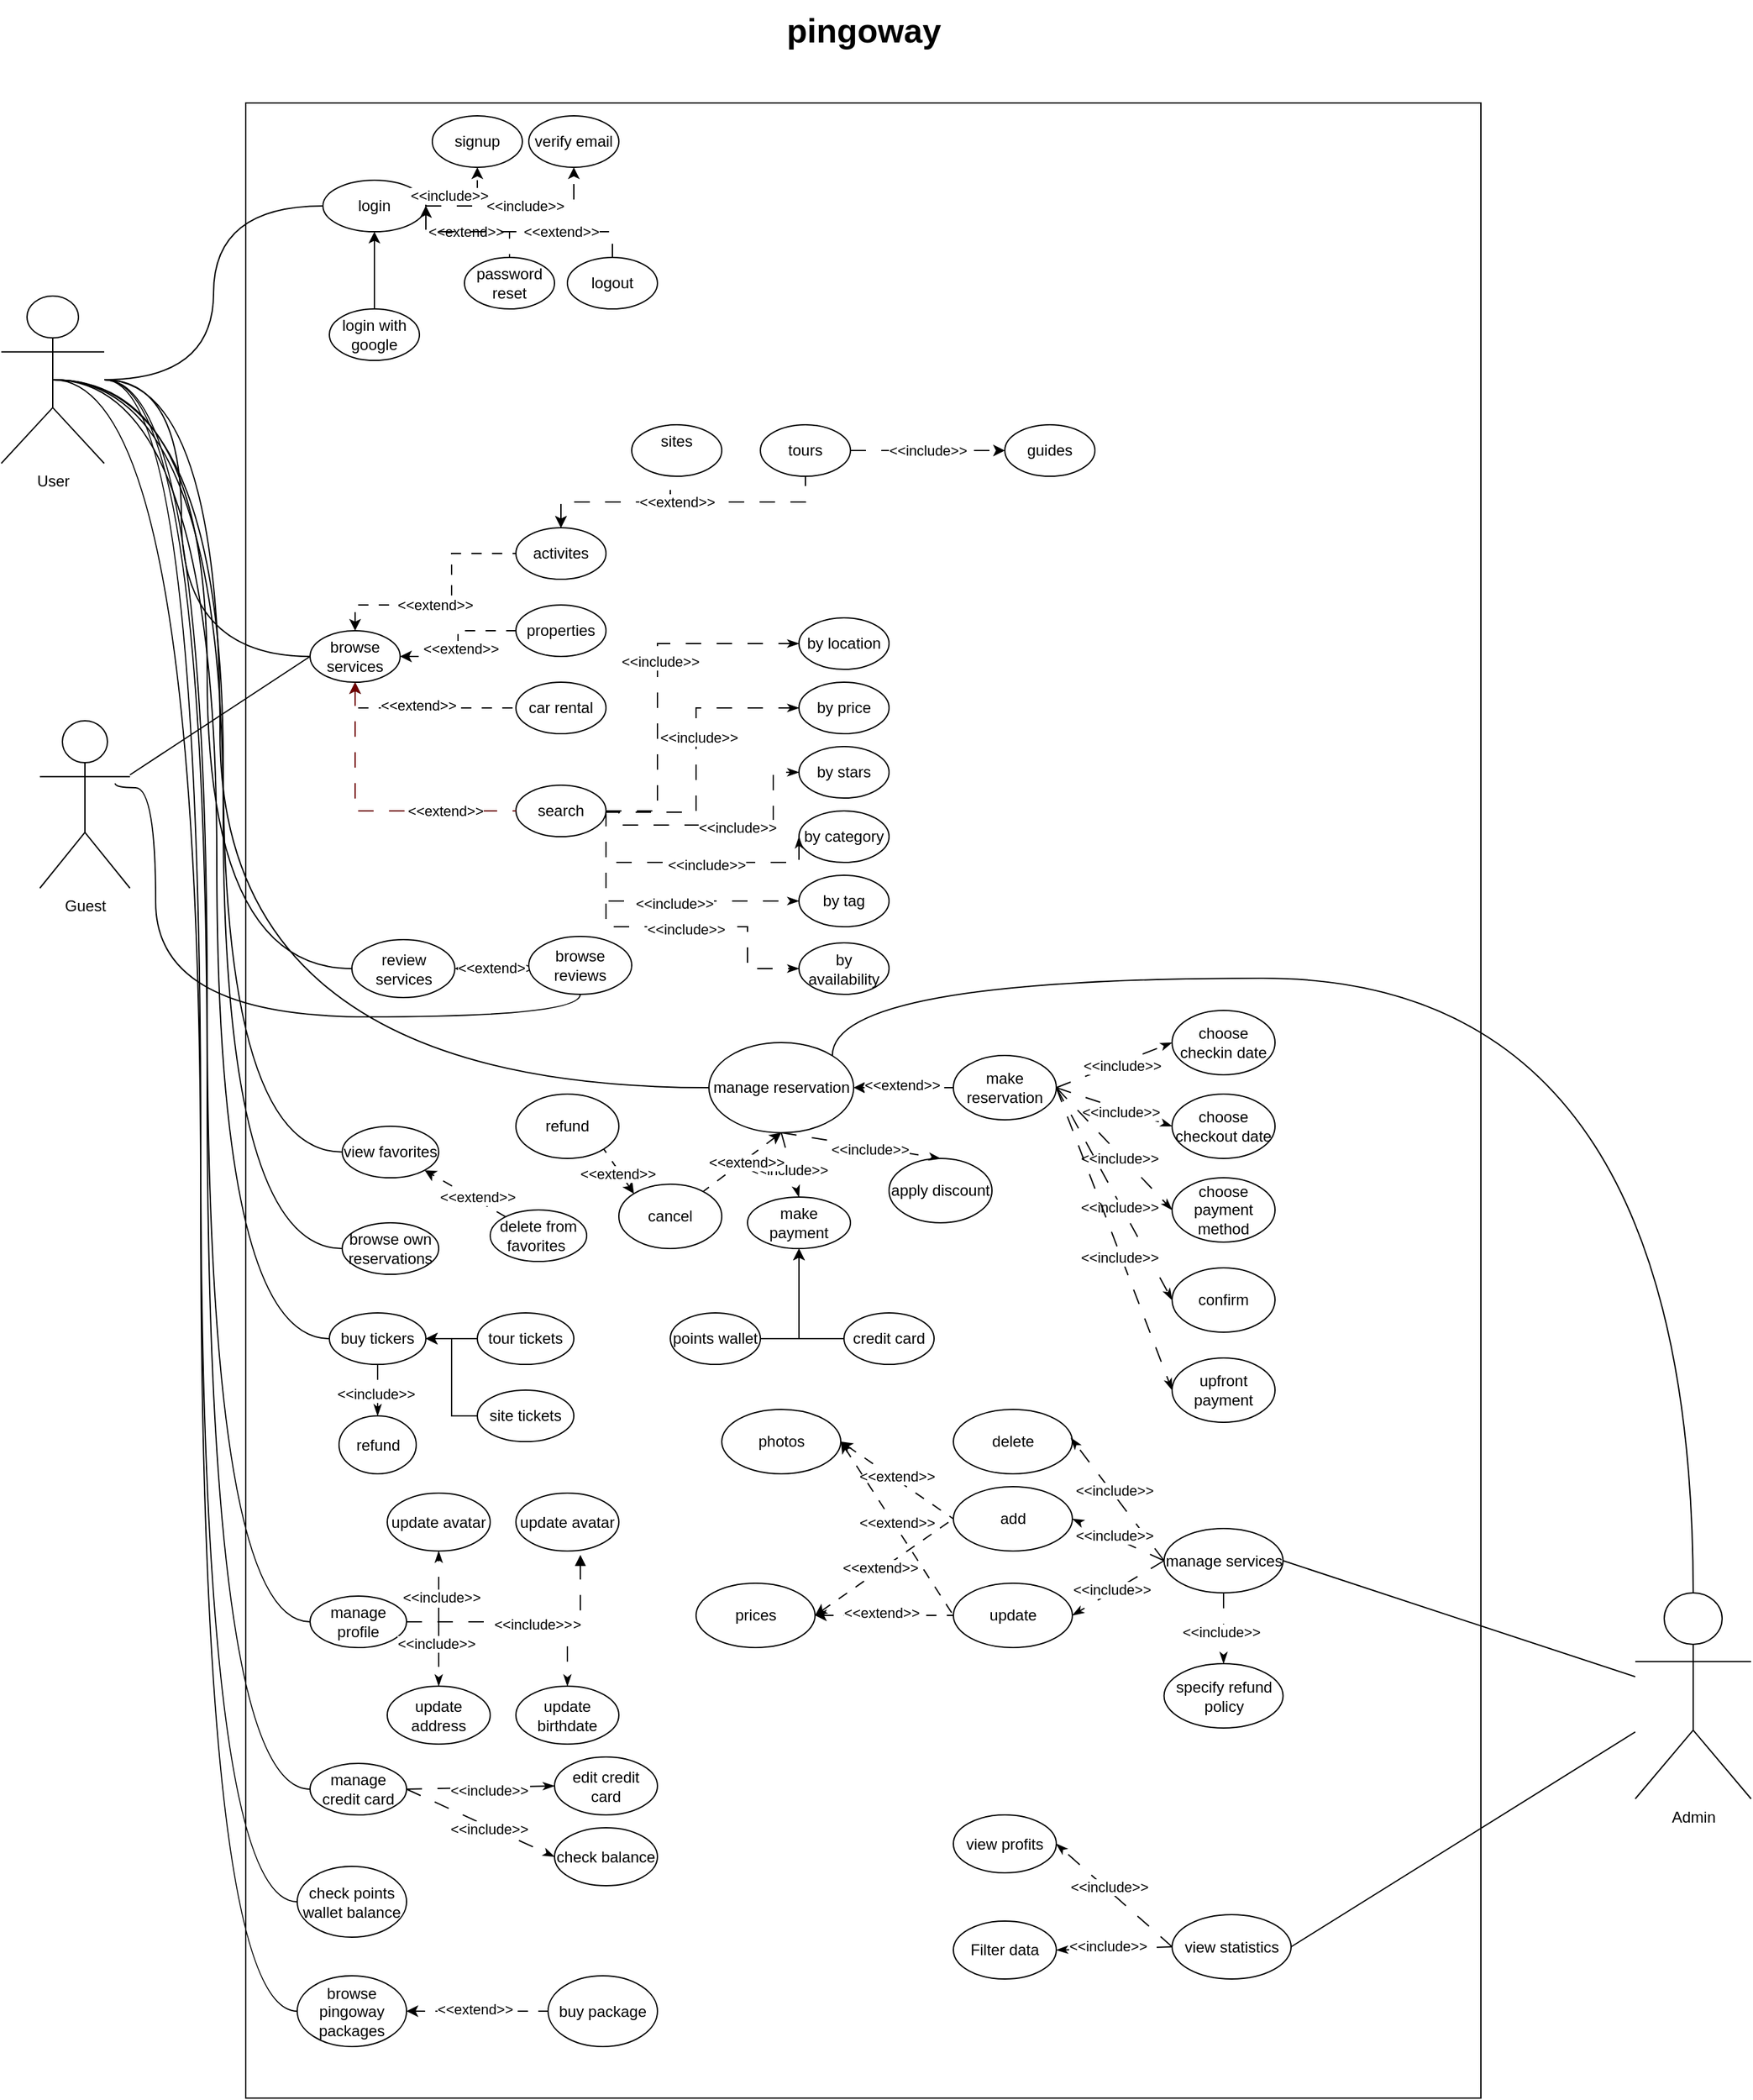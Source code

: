 <mxfile version="24.4.8" type="gitlab">
  <diagram name="Page-1" id="PW5pZhOQbbt-pAzsFsGZ">
    <mxGraphModel dx="759" dy="1791" grid="1" gridSize="10" guides="1" tooltips="1" connect="1" arrows="1" fold="1" page="1" pageScale="1" pageWidth="850" pageHeight="1400" math="0" shadow="0">
      <root>
        <mxCell id="0" />
        <mxCell id="1" parent="0" />
        <mxCell id="0B0eagUAXpEbYrLWP_e4-1" value="User&lt;div&gt;&lt;br&gt;&lt;/div&gt;" style="shape=umlActor;verticalLabelPosition=bottom;verticalAlign=top;html=1;" parent="1" vertex="1">
          <mxGeometry x="80" y="40" width="80" height="130" as="geometry" />
        </mxCell>
        <mxCell id="0B0eagUAXpEbYrLWP_e4-2" value="" style="rounded=0;whiteSpace=wrap;html=1;direction=south;" parent="1" vertex="1">
          <mxGeometry x="270" y="-110" width="960" height="1550" as="geometry" />
        </mxCell>
        <mxCell id="0B0eagUAXpEbYrLWP_e4-3" value="&lt;b style=&quot;font-size: 26px;&quot;&gt;&lt;font style=&quot;font-size: 26px;&quot;&gt;pingoway&lt;/font&gt;&lt;/b&gt;&lt;div style=&quot;font-size: 26px;&quot;&gt;&lt;br&gt;&lt;/div&gt;" style="text;html=1;align=center;verticalAlign=middle;resizable=0;points=[];autosize=1;strokeColor=none;fillColor=none;" parent="1" vertex="1">
          <mxGeometry x="680" y="-190" width="140" height="80" as="geometry" />
        </mxCell>
        <mxCell id="0B0eagUAXpEbYrLWP_e4-8" style="rounded=0;orthogonalLoop=1;jettySize=auto;html=1;entryX=1;entryY=0.5;entryDx=0;entryDy=0;endArrow=none;endFill=0;" parent="1" source="0B0eagUAXpEbYrLWP_e4-9" target="0B0eagUAXpEbYrLWP_e4-55" edge="1">
          <mxGeometry relative="1" as="geometry" />
        </mxCell>
        <mxCell id="f-b0QiF34DkIeUr0SExI-126" style="edgeStyle=orthogonalEdgeStyle;rounded=0;orthogonalLoop=1;jettySize=auto;html=1;entryX=1;entryY=0;entryDx=0;entryDy=0;curved=1;endArrow=none;endFill=0;" parent="1" source="0B0eagUAXpEbYrLWP_e4-9" target="0B0eagUAXpEbYrLWP_e4-32" edge="1">
          <mxGeometry relative="1" as="geometry">
            <Array as="points">
              <mxPoint x="1395" y="570" />
              <mxPoint x="726" y="570" />
            </Array>
          </mxGeometry>
        </mxCell>
        <mxCell id="0B0eagUAXpEbYrLWP_e4-9" value="Admin" style="shape=umlActor;verticalLabelPosition=bottom;verticalAlign=top;html=1;" parent="1" vertex="1">
          <mxGeometry x="1350" y="1047.5" width="90" height="160" as="geometry" />
        </mxCell>
        <mxCell id="0B0eagUAXpEbYrLWP_e4-10" value="" style="edgeStyle=orthogonalEdgeStyle;rounded=0;orthogonalLoop=1;jettySize=auto;html=1;endArrow=none;endFill=0;startArrow=classic;startFill=1;dashed=1;dashPattern=8 8;" parent="1" source="0B0eagUAXpEbYrLWP_e4-16" target="0B0eagUAXpEbYrLWP_e4-18" edge="1">
          <mxGeometry relative="1" as="geometry">
            <Array as="points">
              <mxPoint x="355" y="280" />
              <mxPoint x="430" y="280" />
              <mxPoint x="430" y="240" />
            </Array>
          </mxGeometry>
        </mxCell>
        <mxCell id="0B0eagUAXpEbYrLWP_e4-11" value="&amp;lt;&amp;lt;extend&amp;gt;&amp;gt;" style="edgeLabel;html=1;align=center;verticalAlign=middle;resizable=0;points=[];" parent="0B0eagUAXpEbYrLWP_e4-10" vertex="1" connectable="0">
          <mxGeometry x="-0.12" relative="1" as="geometry">
            <mxPoint as="offset" />
          </mxGeometry>
        </mxCell>
        <mxCell id="0B0eagUAXpEbYrLWP_e4-12" value="" style="edgeStyle=orthogonalEdgeStyle;rounded=0;orthogonalLoop=1;jettySize=auto;html=1;dashed=1;dashPattern=8 8;endArrow=none;endFill=0;startArrow=classic;startFill=1;" parent="1" source="0B0eagUAXpEbYrLWP_e4-16" target="0B0eagUAXpEbYrLWP_e4-19" edge="1">
          <mxGeometry relative="1" as="geometry" />
        </mxCell>
        <mxCell id="0B0eagUAXpEbYrLWP_e4-13" value="&amp;lt;&amp;lt;extend&amp;gt;&amp;gt;" style="edgeLabel;html=1;align=center;verticalAlign=middle;resizable=0;points=[];" parent="0B0eagUAXpEbYrLWP_e4-12" vertex="1" connectable="0">
          <mxGeometry x="-0.067" y="-2" relative="1" as="geometry">
            <mxPoint as="offset" />
          </mxGeometry>
        </mxCell>
        <mxCell id="0B0eagUAXpEbYrLWP_e4-14" value="" style="edgeStyle=orthogonalEdgeStyle;rounded=0;orthogonalLoop=1;jettySize=auto;html=1;endArrow=none;endFill=0;startArrow=classic;startFill=1;dashed=1;dashPattern=8 8;" parent="1" source="0B0eagUAXpEbYrLWP_e4-16" target="0B0eagUAXpEbYrLWP_e4-20" edge="1">
          <mxGeometry relative="1" as="geometry">
            <Array as="points">
              <mxPoint x="355" y="360" />
            </Array>
          </mxGeometry>
        </mxCell>
        <mxCell id="0B0eagUAXpEbYrLWP_e4-15" value="&amp;lt;&amp;lt;extend&amp;gt;&amp;gt;" style="edgeLabel;html=1;align=center;verticalAlign=middle;resizable=0;points=[];" parent="0B0eagUAXpEbYrLWP_e4-14" vertex="1" connectable="0">
          <mxGeometry x="-0.05" y="2" relative="1" as="geometry">
            <mxPoint as="offset" />
          </mxGeometry>
        </mxCell>
        <mxCell id="0B0eagUAXpEbYrLWP_e4-16" value="browse services" style="ellipse;whiteSpace=wrap;html=1;" parent="1" vertex="1">
          <mxGeometry x="320" y="300" width="70" height="40" as="geometry" />
        </mxCell>
        <mxCell id="0B0eagUAXpEbYrLWP_e4-17" value="" style="edgeStyle=orthogonalEdgeStyle;rounded=0;orthogonalLoop=1;jettySize=auto;html=1;endArrow=none;endFill=0;startArrow=classic;startFill=1;dashed=1;dashPattern=12 12;" parent="1" source="0B0eagUAXpEbYrLWP_e4-18" target="0B0eagUAXpEbYrLWP_e4-25" edge="1">
          <mxGeometry relative="1" as="geometry">
            <Array as="points">
              <mxPoint x="515" y="200" />
              <mxPoint x="600" y="200" />
            </Array>
          </mxGeometry>
        </mxCell>
        <mxCell id="0B0eagUAXpEbYrLWP_e4-18" value="activites" style="ellipse;whiteSpace=wrap;html=1;" parent="1" vertex="1">
          <mxGeometry x="480" y="220" width="70" height="40" as="geometry" />
        </mxCell>
        <mxCell id="0B0eagUAXpEbYrLWP_e4-19" value="properties" style="ellipse;whiteSpace=wrap;html=1;" parent="1" vertex="1">
          <mxGeometry x="480" y="280" width="70" height="40" as="geometry" />
        </mxCell>
        <mxCell id="0B0eagUAXpEbYrLWP_e4-20" value="car rental" style="ellipse;whiteSpace=wrap;html=1;" parent="1" vertex="1">
          <mxGeometry x="480" y="340" width="70" height="40" as="geometry" />
        </mxCell>
        <mxCell id="0B0eagUAXpEbYrLWP_e4-21" style="rounded=0;orthogonalLoop=1;jettySize=auto;html=1;entryX=0;entryY=0.5;entryDx=0;entryDy=0;endArrow=none;endFill=0;edgeStyle=orthogonalEdgeStyle;curved=1;" parent="1" source="0B0eagUAXpEbYrLWP_e4-1" target="0B0eagUAXpEbYrLWP_e4-16" edge="1">
          <mxGeometry relative="1" as="geometry">
            <mxPoint x="250" y="250" as="sourcePoint" />
            <mxPoint x="355" y="280" as="targetPoint" />
            <Array as="points">
              <mxPoint x="220" y="105" />
              <mxPoint x="220" y="320" />
            </Array>
          </mxGeometry>
        </mxCell>
        <mxCell id="0B0eagUAXpEbYrLWP_e4-22" value="search" style="ellipse;whiteSpace=wrap;html=1;" parent="1" vertex="1">
          <mxGeometry x="480" y="420" width="70" height="40" as="geometry" />
        </mxCell>
        <mxCell id="0B0eagUAXpEbYrLWP_e4-23" value="" style="edgeStyle=orthogonalEdgeStyle;rounded=0;orthogonalLoop=1;jettySize=auto;html=1;endArrow=none;endFill=0;startArrow=classic;startFill=1;dashed=1;strokeColor=#6F0000;dashPattern=12 12;fillColor=#a20025;" parent="1" source="0B0eagUAXpEbYrLWP_e4-16" target="0B0eagUAXpEbYrLWP_e4-22" edge="1">
          <mxGeometry relative="1" as="geometry">
            <Array as="points">
              <mxPoint x="355" y="440" />
            </Array>
          </mxGeometry>
        </mxCell>
        <mxCell id="0B0eagUAXpEbYrLWP_e4-24" value="&amp;lt;&amp;lt;extend&amp;gt;&amp;gt;" style="edgeLabel;html=1;align=center;verticalAlign=middle;resizable=0;points=[];" parent="0B0eagUAXpEbYrLWP_e4-23" vertex="1" connectable="0">
          <mxGeometry x="0.225" y="3" relative="1" as="geometry">
            <mxPoint x="32" y="3" as="offset" />
          </mxGeometry>
        </mxCell>
        <mxCell id="0B0eagUAXpEbYrLWP_e4-25" value="sites&lt;div&gt;&lt;br&gt;&lt;/div&gt;" style="ellipse;whiteSpace=wrap;html=1;" parent="1" vertex="1">
          <mxGeometry x="570" y="140" width="70" height="40" as="geometry" />
        </mxCell>
        <mxCell id="0B0eagUAXpEbYrLWP_e4-26" value="" style="edgeStyle=orthogonalEdgeStyle;rounded=0;orthogonalLoop=1;jettySize=auto;html=1;dashed=1;dashPattern=12 12;" parent="1" source="0B0eagUAXpEbYrLWP_e4-28" target="0B0eagUAXpEbYrLWP_e4-31" edge="1">
          <mxGeometry relative="1" as="geometry" />
        </mxCell>
        <mxCell id="0B0eagUAXpEbYrLWP_e4-27" value="&amp;lt;&amp;lt;include&amp;gt;&amp;gt;" style="edgeLabel;html=1;align=center;verticalAlign=middle;resizable=0;points=[];" parent="0B0eagUAXpEbYrLWP_e4-26" vertex="1" connectable="0">
          <mxGeometry x="0.367" relative="1" as="geometry">
            <mxPoint x="-22" as="offset" />
          </mxGeometry>
        </mxCell>
        <mxCell id="0B0eagUAXpEbYrLWP_e4-28" value="tours" style="ellipse;whiteSpace=wrap;html=1;" parent="1" vertex="1">
          <mxGeometry x="670" y="140" width="70" height="40" as="geometry" />
        </mxCell>
        <mxCell id="0B0eagUAXpEbYrLWP_e4-29" value="" style="edgeStyle=orthogonalEdgeStyle;rounded=0;orthogonalLoop=1;jettySize=auto;html=1;endArrow=none;endFill=0;startArrow=classic;startFill=1;dashed=1;dashPattern=12 12;entryX=0.5;entryY=1;entryDx=0;entryDy=0;exitX=0.5;exitY=0;exitDx=0;exitDy=0;" parent="1" source="0B0eagUAXpEbYrLWP_e4-18" target="0B0eagUAXpEbYrLWP_e4-28" edge="1">
          <mxGeometry relative="1" as="geometry">
            <mxPoint x="590" y="240" as="sourcePoint" />
            <mxPoint x="675" y="200" as="targetPoint" />
            <Array as="points">
              <mxPoint x="515" y="200" />
              <mxPoint x="705" y="200" />
            </Array>
          </mxGeometry>
        </mxCell>
        <mxCell id="0B0eagUAXpEbYrLWP_e4-30" value="&amp;lt;&amp;lt;extend&amp;gt;&amp;gt;" style="edgeLabel;html=1;align=center;verticalAlign=middle;resizable=0;points=[];" parent="0B0eagUAXpEbYrLWP_e4-29" vertex="1" connectable="0">
          <mxGeometry x="0.151" y="-3" relative="1" as="geometry">
            <mxPoint x="-23" y="-3" as="offset" />
          </mxGeometry>
        </mxCell>
        <mxCell id="0B0eagUAXpEbYrLWP_e4-31" value="guides" style="ellipse;whiteSpace=wrap;html=1;" parent="1" vertex="1">
          <mxGeometry x="860" y="140" width="70" height="40" as="geometry" />
        </mxCell>
        <mxCell id="0B0eagUAXpEbYrLWP_e4-32" value="manage reservation" style="ellipse;whiteSpace=wrap;html=1;" parent="1" vertex="1">
          <mxGeometry x="630" y="620" width="112.5" height="70" as="geometry" />
        </mxCell>
        <mxCell id="0B0eagUAXpEbYrLWP_e4-33" style="rounded=0;orthogonalLoop=1;jettySize=auto;html=1;entryX=0;entryY=0.5;entryDx=0;entryDy=0;endArrow=none;endFill=0;edgeStyle=orthogonalEdgeStyle;curved=1;" parent="1" source="0B0eagUAXpEbYrLWP_e4-1" target="0B0eagUAXpEbYrLWP_e4-32" edge="1">
          <mxGeometry relative="1" as="geometry">
            <Array as="points">
              <mxPoint x="250" y="105" />
              <mxPoint x="250" y="655" />
            </Array>
          </mxGeometry>
        </mxCell>
        <mxCell id="0B0eagUAXpEbYrLWP_e4-34" value="make payment" style="ellipse;whiteSpace=wrap;html=1;" parent="1" vertex="1">
          <mxGeometry x="660" y="740" width="80" height="40" as="geometry" />
        </mxCell>
        <mxCell id="0B0eagUAXpEbYrLWP_e4-36" value="login" style="ellipse;whiteSpace=wrap;html=1;" parent="1" vertex="1">
          <mxGeometry x="330" y="-50" width="80" height="40" as="geometry" />
        </mxCell>
        <mxCell id="0B0eagUAXpEbYrLWP_e4-37" style="rounded=0;orthogonalLoop=1;jettySize=auto;html=1;entryX=0;entryY=0.5;entryDx=0;entryDy=0;endArrow=none;endFill=0;edgeStyle=orthogonalEdgeStyle;curved=1;" parent="1" source="0B0eagUAXpEbYrLWP_e4-1" target="0B0eagUAXpEbYrLWP_e4-36" edge="1">
          <mxGeometry relative="1" as="geometry">
            <mxPoint x="240" y="290" as="sourcePoint" />
          </mxGeometry>
        </mxCell>
        <mxCell id="0B0eagUAXpEbYrLWP_e4-38" style="edgeStyle=orthogonalEdgeStyle;rounded=0;orthogonalLoop=1;jettySize=auto;html=1;entryX=0.5;entryY=1;entryDx=0;entryDy=0;" parent="1" source="0B0eagUAXpEbYrLWP_e4-39" target="0B0eagUAXpEbYrLWP_e4-34" edge="1">
          <mxGeometry relative="1" as="geometry">
            <Array as="points">
              <mxPoint x="700" y="850" />
            </Array>
          </mxGeometry>
        </mxCell>
        <mxCell id="0B0eagUAXpEbYrLWP_e4-39" value="credit card" style="ellipse;whiteSpace=wrap;html=1;" parent="1" vertex="1">
          <mxGeometry x="735" y="830" width="70" height="40" as="geometry" />
        </mxCell>
        <mxCell id="0B0eagUAXpEbYrLWP_e4-40" style="edgeStyle=orthogonalEdgeStyle;rounded=0;orthogonalLoop=1;jettySize=auto;html=1;entryX=0.5;entryY=1;entryDx=0;entryDy=0;exitX=1;exitY=0.5;exitDx=0;exitDy=0;" parent="1" source="0B0eagUAXpEbYrLWP_e4-41" target="0B0eagUAXpEbYrLWP_e4-34" edge="1">
          <mxGeometry relative="1" as="geometry">
            <mxPoint x="687.5" y="830" as="targetPoint" />
            <Array as="points">
              <mxPoint x="700" y="850" />
            </Array>
          </mxGeometry>
        </mxCell>
        <mxCell id="0B0eagUAXpEbYrLWP_e4-41" value="points wallet" style="ellipse;whiteSpace=wrap;html=1;" parent="1" vertex="1">
          <mxGeometry x="600" y="830" width="70" height="40" as="geometry" />
        </mxCell>
        <mxCell id="0B0eagUAXpEbYrLWP_e4-42" value="manage profile" style="ellipse;whiteSpace=wrap;html=1;" parent="1" vertex="1">
          <mxGeometry x="320" y="1050" width="75" height="40" as="geometry" />
        </mxCell>
        <mxCell id="0B0eagUAXpEbYrLWP_e4-43" style="rounded=0;orthogonalLoop=1;jettySize=auto;html=1;entryX=0;entryY=0.5;entryDx=0;entryDy=0;endArrow=none;endFill=0;edgeStyle=orthogonalEdgeStyle;curved=1;" parent="1" source="0B0eagUAXpEbYrLWP_e4-1" target="0B0eagUAXpEbYrLWP_e4-42" edge="1">
          <mxGeometry relative="1" as="geometry" />
        </mxCell>
        <mxCell id="0B0eagUAXpEbYrLWP_e4-45" value="" style="edgeStyle=orthogonalEdgeStyle;rounded=0;orthogonalLoop=1;jettySize=auto;html=1;endArrow=none;endFill=0;startArrow=classic;startFill=1;dashed=1;dashPattern=12 12;" parent="1" source="0B0eagUAXpEbYrLWP_e4-47" target="0B0eagUAXpEbYrLWP_e4-54" edge="1">
          <mxGeometry relative="1" as="geometry" />
        </mxCell>
        <mxCell id="0B0eagUAXpEbYrLWP_e4-46" value="&amp;lt;&amp;lt;extend&amp;gt;&amp;gt;" style="edgeLabel;html=1;align=center;verticalAlign=middle;resizable=0;points=[];" parent="0B0eagUAXpEbYrLWP_e4-45" vertex="1" connectable="0">
          <mxGeometry x="0.117" y="-2" relative="1" as="geometry">
            <mxPoint as="offset" />
          </mxGeometry>
        </mxCell>
        <mxCell id="0B0eagUAXpEbYrLWP_e4-47" value="review services" style="ellipse;whiteSpace=wrap;html=1;" parent="1" vertex="1">
          <mxGeometry x="352.5" y="540" width="80" height="45" as="geometry" />
        </mxCell>
        <mxCell id="0B0eagUAXpEbYrLWP_e4-49" style="rounded=0;orthogonalLoop=1;jettySize=auto;html=1;entryX=0.5;entryY=0.5;entryDx=0;entryDy=0;entryPerimeter=0;endArrow=none;endFill=0;edgeStyle=orthogonalEdgeStyle;curved=1;" parent="1" source="0B0eagUAXpEbYrLWP_e4-47" target="0B0eagUAXpEbYrLWP_e4-1" edge="1">
          <mxGeometry relative="1" as="geometry">
            <Array as="points">
              <mxPoint x="240" y="563" />
              <mxPoint x="240" y="105" />
            </Array>
          </mxGeometry>
        </mxCell>
        <mxCell id="0B0eagUAXpEbYrLWP_e4-50" value="" style="rounded=0;orthogonalLoop=1;jettySize=auto;html=1;endArrow=none;endFill=0;entryX=1;entryY=0.5;entryDx=0;entryDy=0;" parent="1" source="0B0eagUAXpEbYrLWP_e4-9" target="f-b0QiF34DkIeUr0SExI-119" edge="1">
          <mxGeometry relative="1" as="geometry">
            <mxPoint x="1030" y="1150.5" as="sourcePoint" />
            <mxPoint x="1330" y="1020" as="targetPoint" />
          </mxGeometry>
        </mxCell>
        <mxCell id="0B0eagUAXpEbYrLWP_e4-52" value="browse own&lt;div&gt;reservations&lt;/div&gt;" style="ellipse;whiteSpace=wrap;html=1;" parent="1" vertex="1">
          <mxGeometry x="345" y="760" width="75" height="40" as="geometry" />
        </mxCell>
        <mxCell id="0B0eagUAXpEbYrLWP_e4-53" style="rounded=0;orthogonalLoop=1;jettySize=auto;html=1;entryX=0;entryY=0.5;entryDx=0;entryDy=0;endArrow=none;endFill=0;exitX=0.5;exitY=0.5;exitDx=0;exitDy=0;exitPerimeter=0;edgeStyle=orthogonalEdgeStyle;curved=1;" parent="1" source="0B0eagUAXpEbYrLWP_e4-1" target="0B0eagUAXpEbYrLWP_e4-52" edge="1">
          <mxGeometry relative="1" as="geometry">
            <mxPoint x="212" y="110" as="sourcePoint" />
          </mxGeometry>
        </mxCell>
        <mxCell id="0B0eagUAXpEbYrLWP_e4-54" value="browse reviews" style="ellipse;whiteSpace=wrap;html=1;" parent="1" vertex="1">
          <mxGeometry x="490" y="537.5" width="80" height="45" as="geometry" />
        </mxCell>
        <mxCell id="0B0eagUAXpEbYrLWP_e4-55" value="view statistics" style="ellipse;whiteSpace=wrap;html=1;" parent="1" vertex="1">
          <mxGeometry x="990" y="1297.5" width="92.5" height="50" as="geometry" />
        </mxCell>
        <mxCell id="7iT_NpZirMBeT9E2yEck-1" value="" style="edgeStyle=orthogonalEdgeStyle;rounded=0;orthogonalLoop=1;jettySize=auto;html=1;endArrow=classicThin;endFill=1;startArrow=none;startFill=0;dashed=1;dashPattern=12 12;exitX=1;exitY=0.5;exitDx=0;exitDy=0;" parent="1" source="0B0eagUAXpEbYrLWP_e4-42" target="7iT_NpZirMBeT9E2yEck-3" edge="1">
          <mxGeometry relative="1" as="geometry">
            <mxPoint x="464" y="970" as="sourcePoint" />
          </mxGeometry>
        </mxCell>
        <mxCell id="7iT_NpZirMBeT9E2yEck-2" value="&amp;lt;&amp;lt;include&amp;gt;&amp;gt;" style="edgeLabel;html=1;align=center;verticalAlign=middle;resizable=0;points=[];" parent="7iT_NpZirMBeT9E2yEck-1" vertex="1" connectable="0">
          <mxGeometry x="0.117" y="-2" relative="1" as="geometry">
            <mxPoint as="offset" />
          </mxGeometry>
        </mxCell>
        <mxCell id="7iT_NpZirMBeT9E2yEck-3" value="update avatar" style="ellipse;whiteSpace=wrap;html=1;" parent="1" vertex="1">
          <mxGeometry x="380" y="970" width="80" height="45" as="geometry" />
        </mxCell>
        <mxCell id="f-b0QiF34DkIeUr0SExI-2" value="update avatar" style="ellipse;whiteSpace=wrap;html=1;" parent="1" vertex="1">
          <mxGeometry x="480" y="970" width="80" height="45" as="geometry" />
        </mxCell>
        <mxCell id="f-b0QiF34DkIeUr0SExI-4" value="" style="edgeStyle=orthogonalEdgeStyle;rounded=0;orthogonalLoop=1;jettySize=auto;html=1;endArrow=block;endFill=1;startArrow=none;startFill=0;dashed=1;dashPattern=12 12;entryX=0.626;entryY=1.067;entryDx=0;entryDy=0;entryPerimeter=0;exitX=1;exitY=0.5;exitDx=0;exitDy=0;" parent="1" source="0B0eagUAXpEbYrLWP_e4-42" target="f-b0QiF34DkIeUr0SExI-2" edge="1">
          <mxGeometry relative="1" as="geometry">
            <mxPoint x="487.5" y="1080" as="sourcePoint" />
            <mxPoint x="524.5" y="1020" as="targetPoint" />
          </mxGeometry>
        </mxCell>
        <mxCell id="f-b0QiF34DkIeUr0SExI-5" value="&amp;lt;&amp;lt;include&amp;gt;&amp;gt;" style="edgeLabel;html=1;align=center;verticalAlign=middle;resizable=0;points=[];" parent="f-b0QiF34DkIeUr0SExI-4" vertex="1" connectable="0">
          <mxGeometry x="0.117" y="-2" relative="1" as="geometry">
            <mxPoint as="offset" />
          </mxGeometry>
        </mxCell>
        <mxCell id="f-b0QiF34DkIeUr0SExI-6" value="update address" style="ellipse;whiteSpace=wrap;html=1;" parent="1" vertex="1">
          <mxGeometry x="380" y="1120" width="80" height="45" as="geometry" />
        </mxCell>
        <mxCell id="f-b0QiF34DkIeUr0SExI-7" value="" style="edgeStyle=orthogonalEdgeStyle;rounded=0;orthogonalLoop=1;jettySize=auto;html=1;endArrow=classicThin;endFill=1;startArrow=none;startFill=0;dashed=1;dashPattern=12 12;exitX=1;exitY=0.5;exitDx=0;exitDy=0;" parent="1" source="0B0eagUAXpEbYrLWP_e4-42" target="f-b0QiF34DkIeUr0SExI-6" edge="1">
          <mxGeometry relative="1" as="geometry">
            <mxPoint x="474.5" y="1142" as="sourcePoint" />
            <mxPoint x="609.5" y="1090" as="targetPoint" />
          </mxGeometry>
        </mxCell>
        <mxCell id="f-b0QiF34DkIeUr0SExI-8" value="&amp;lt;&amp;lt;include&amp;gt;&amp;gt;" style="edgeLabel;html=1;align=center;verticalAlign=middle;resizable=0;points=[];" parent="f-b0QiF34DkIeUr0SExI-7" vertex="1" connectable="0">
          <mxGeometry x="0.117" y="-2" relative="1" as="geometry">
            <mxPoint as="offset" />
          </mxGeometry>
        </mxCell>
        <mxCell id="f-b0QiF34DkIeUr0SExI-9" value="update birthdate" style="ellipse;whiteSpace=wrap;html=1;" parent="1" vertex="1">
          <mxGeometry x="480" y="1120" width="80" height="45" as="geometry" />
        </mxCell>
        <mxCell id="f-b0QiF34DkIeUr0SExI-10" value="" style="edgeStyle=orthogonalEdgeStyle;rounded=0;orthogonalLoop=1;jettySize=auto;html=1;endArrow=classicThin;endFill=1;startArrow=none;startFill=0;dashed=1;dashPattern=12 12;" parent="1" source="0B0eagUAXpEbYrLWP_e4-42" target="f-b0QiF34DkIeUr0SExI-9" edge="1">
          <mxGeometry relative="1" as="geometry">
            <mxPoint x="454.49" y="1090" as="sourcePoint" />
            <mxPoint x="479.49" y="1140" as="targetPoint" />
          </mxGeometry>
        </mxCell>
        <mxCell id="f-b0QiF34DkIeUr0SExI-11" value="&amp;lt;&amp;lt;include&amp;gt;&amp;gt;" style="edgeLabel;html=1;align=center;verticalAlign=middle;resizable=0;points=[];" parent="f-b0QiF34DkIeUr0SExI-10" vertex="1" connectable="0">
          <mxGeometry x="0.117" y="-2" relative="1" as="geometry">
            <mxPoint as="offset" />
          </mxGeometry>
        </mxCell>
        <mxCell id="f-b0QiF34DkIeUr0SExI-13" style="rounded=0;orthogonalLoop=1;jettySize=auto;html=1;entryX=0;entryY=0.5;entryDx=0;entryDy=0;startArrow=none;startFill=0;endArrow=none;endFill=0;" parent="1" source="f-b0QiF34DkIeUr0SExI-12" target="0B0eagUAXpEbYrLWP_e4-16" edge="1">
          <mxGeometry relative="1" as="geometry" />
        </mxCell>
        <mxCell id="f-b0QiF34DkIeUr0SExI-12" value="&lt;div&gt;Guest&lt;/div&gt;&lt;div&gt;&lt;br&gt;&lt;/div&gt;" style="shape=umlActor;verticalLabelPosition=bottom;verticalAlign=top;html=1;" parent="1" vertex="1">
          <mxGeometry x="110" y="370" width="70" height="130" as="geometry" />
        </mxCell>
        <mxCell id="f-b0QiF34DkIeUr0SExI-14" style="rounded=0;orthogonalLoop=1;jettySize=auto;html=1;startArrow=none;startFill=0;exitX=0.836;exitY=0.374;exitDx=0;exitDy=0;exitPerimeter=0;endArrow=none;endFill=0;edgeStyle=orthogonalEdgeStyle;curved=1;entryX=0.5;entryY=1;entryDx=0;entryDy=0;" parent="1" source="f-b0QiF34DkIeUr0SExI-12" target="0B0eagUAXpEbYrLWP_e4-54" edge="1">
          <mxGeometry relative="1" as="geometry">
            <mxPoint x="210" y="392" as="sourcePoint" />
            <mxPoint x="330" y="330" as="targetPoint" />
            <Array as="points">
              <mxPoint x="200" y="422" />
              <mxPoint x="200" y="600" />
              <mxPoint x="530" y="600" />
            </Array>
          </mxGeometry>
        </mxCell>
        <mxCell id="f-b0QiF34DkIeUr0SExI-15" value="&lt;div&gt;signup&lt;/div&gt;" style="ellipse;whiteSpace=wrap;html=1;" parent="1" vertex="1">
          <mxGeometry x="415" y="-100" width="70" height="40" as="geometry" />
        </mxCell>
        <mxCell id="f-b0QiF34DkIeUr0SExI-16" value="" style="edgeStyle=orthogonalEdgeStyle;rounded=0;orthogonalLoop=1;jettySize=auto;html=1;dashed=1;dashPattern=12 12;entryX=0.5;entryY=1;entryDx=0;entryDy=0;" parent="1" source="0B0eagUAXpEbYrLWP_e4-36" target="f-b0QiF34DkIeUr0SExI-15" edge="1">
          <mxGeometry relative="1" as="geometry">
            <mxPoint x="490" y="-1" as="sourcePoint" />
            <mxPoint x="610" y="-1" as="targetPoint" />
          </mxGeometry>
        </mxCell>
        <mxCell id="f-b0QiF34DkIeUr0SExI-17" value="&amp;lt;&amp;lt;include&amp;gt;&amp;gt;" style="edgeLabel;html=1;align=center;verticalAlign=middle;resizable=0;points=[];" parent="f-b0QiF34DkIeUr0SExI-16" vertex="1" connectable="0">
          <mxGeometry x="0.367" relative="1" as="geometry">
            <mxPoint x="-22" as="offset" />
          </mxGeometry>
        </mxCell>
        <mxCell id="f-b0QiF34DkIeUr0SExI-18" value="&lt;div&gt;verify email&lt;/div&gt;" style="ellipse;whiteSpace=wrap;html=1;" parent="1" vertex="1">
          <mxGeometry x="490" y="-100" width="70" height="40" as="geometry" />
        </mxCell>
        <mxCell id="f-b0QiF34DkIeUr0SExI-19" value="" style="edgeStyle=orthogonalEdgeStyle;rounded=0;orthogonalLoop=1;jettySize=auto;html=1;dashed=1;dashPattern=12 12;entryX=0.5;entryY=1;entryDx=0;entryDy=0;exitX=1;exitY=0.5;exitDx=0;exitDy=0;" parent="1" source="0B0eagUAXpEbYrLWP_e4-36" target="f-b0QiF34DkIeUr0SExI-18" edge="1">
          <mxGeometry relative="1" as="geometry">
            <mxPoint x="475" y="10" as="sourcePoint" />
            <mxPoint x="710" y="149" as="targetPoint" />
            <Array as="points">
              <mxPoint x="525" y="-30" />
            </Array>
          </mxGeometry>
        </mxCell>
        <mxCell id="f-b0QiF34DkIeUr0SExI-20" value="&amp;lt;&amp;lt;include&amp;gt;&amp;gt;" style="edgeLabel;html=1;align=center;verticalAlign=middle;resizable=0;points=[];" parent="f-b0QiF34DkIeUr0SExI-19" vertex="1" connectable="0">
          <mxGeometry x="0.367" relative="1" as="geometry">
            <mxPoint x="-22" as="offset" />
          </mxGeometry>
        </mxCell>
        <mxCell id="f-b0QiF34DkIeUr0SExI-24" value="&lt;div&gt;password reset&lt;/div&gt;" style="ellipse;whiteSpace=wrap;html=1;" parent="1" vertex="1">
          <mxGeometry x="440" y="10" width="70" height="40" as="geometry" />
        </mxCell>
        <mxCell id="f-b0QiF34DkIeUr0SExI-26" value="" style="edgeStyle=orthogonalEdgeStyle;rounded=0;orthogonalLoop=1;jettySize=auto;html=1;endArrow=none;endFill=0;startArrow=classic;startFill=1;dashed=1;dashPattern=12 12;entryX=0.5;entryY=0;entryDx=0;entryDy=0;exitX=1;exitY=0.5;exitDx=0;exitDy=0;" parent="1" source="0B0eagUAXpEbYrLWP_e4-36" target="f-b0QiF34DkIeUr0SExI-24" edge="1">
          <mxGeometry relative="1" as="geometry">
            <mxPoint x="349.99" y="110" as="sourcePoint" />
            <mxPoint x="539.99" y="70" as="targetPoint" />
            <Array as="points">
              <mxPoint x="410" y="-10" />
              <mxPoint x="475" y="-10" />
            </Array>
          </mxGeometry>
        </mxCell>
        <mxCell id="f-b0QiF34DkIeUr0SExI-27" value="&amp;lt;&amp;lt;extend&amp;gt;&amp;gt;" style="edgeLabel;html=1;align=center;verticalAlign=middle;resizable=0;points=[];" parent="f-b0QiF34DkIeUr0SExI-26" vertex="1" connectable="0">
          <mxGeometry x="0.151" y="-3" relative="1" as="geometry">
            <mxPoint x="-10" y="-3" as="offset" />
          </mxGeometry>
        </mxCell>
        <mxCell id="f-b0QiF34DkIeUr0SExI-28" value="&lt;div&gt;logout&lt;/div&gt;" style="ellipse;whiteSpace=wrap;html=1;" parent="1" vertex="1">
          <mxGeometry x="520" y="10" width="70" height="40" as="geometry" />
        </mxCell>
        <mxCell id="f-b0QiF34DkIeUr0SExI-29" value="" style="edgeStyle=orthogonalEdgeStyle;rounded=0;orthogonalLoop=1;jettySize=auto;html=1;endArrow=none;endFill=0;startArrow=classic;startFill=1;dashed=1;dashPattern=12 12;entryX=0.5;entryY=0;entryDx=0;entryDy=0;exitX=1;exitY=0.5;exitDx=0;exitDy=0;" parent="1" source="0B0eagUAXpEbYrLWP_e4-36" target="f-b0QiF34DkIeUr0SExI-28" edge="1">
          <mxGeometry relative="1" as="geometry">
            <mxPoint x="504.98" y="-30" as="sourcePoint" />
            <mxPoint x="569.98" y="10" as="targetPoint" />
            <Array as="points">
              <mxPoint x="410" y="-10" />
              <mxPoint x="555" y="-10" />
            </Array>
          </mxGeometry>
        </mxCell>
        <mxCell id="f-b0QiF34DkIeUr0SExI-30" value="&amp;lt;&amp;lt;extend&amp;gt;&amp;gt;" style="edgeLabel;html=1;align=center;verticalAlign=middle;resizable=0;points=[];" parent="f-b0QiF34DkIeUr0SExI-29" vertex="1" connectable="0">
          <mxGeometry x="0.151" y="-3" relative="1" as="geometry">
            <mxPoint x="18" y="-3" as="offset" />
          </mxGeometry>
        </mxCell>
        <mxCell id="f-b0QiF34DkIeUr0SExI-34" style="edgeStyle=orthogonalEdgeStyle;rounded=0;orthogonalLoop=1;jettySize=auto;html=1;entryX=0.5;entryY=1;entryDx=0;entryDy=0;" parent="1" source="f-b0QiF34DkIeUr0SExI-31" target="0B0eagUAXpEbYrLWP_e4-36" edge="1">
          <mxGeometry relative="1" as="geometry" />
        </mxCell>
        <mxCell id="f-b0QiF34DkIeUr0SExI-31" value="&lt;div&gt;login with google&lt;/div&gt;" style="ellipse;whiteSpace=wrap;html=1;" parent="1" vertex="1">
          <mxGeometry x="335" y="50" width="70" height="40" as="geometry" />
        </mxCell>
        <mxCell id="f-b0QiF34DkIeUr0SExI-35" value="by category&lt;span style=&quot;color: rgba(0, 0, 0, 0); font-family: monospace; font-size: 0px; text-align: start; text-wrap: nowrap;&quot;&gt;%3CmxGraphModel%3E%3Croot%3E%3CmxCell%20id%3D%220%22%2F%3E%3CmxCell%20id%3D%221%22%20parent%3D%220%22%2F%3E%3CmxCell%20id%3D%222%22%20value%3D%22search%22%20style%3D%22ellipse%3BwhiteSpace%3Dwrap%3Bhtml%3D1%3B%22%20vertex%3D%221%22%20parent%3D%221%22%3E%3CmxGeometry%20x%3D%22480%22%20y%3D%22420%22%20width%3D%2270%22%20height%3D%2240%22%20as%3D%22geometry%22%2F%3E%3C%2FmxCell%3E%3C%2Froot%3E%3C%2FmxGraphModel%3E&lt;/span&gt;" style="ellipse;whiteSpace=wrap;html=1;" parent="1" vertex="1">
          <mxGeometry x="700" y="440" width="70" height="40" as="geometry" />
        </mxCell>
        <mxCell id="f-b0QiF34DkIeUr0SExI-36" value="by tag" style="ellipse;whiteSpace=wrap;html=1;" parent="1" vertex="1">
          <mxGeometry x="700" y="490" width="70" height="40" as="geometry" />
        </mxCell>
        <mxCell id="f-b0QiF34DkIeUr0SExI-37" value="by availability" style="ellipse;whiteSpace=wrap;html=1;" parent="1" vertex="1">
          <mxGeometry x="700" y="542.5" width="70" height="40" as="geometry" />
        </mxCell>
        <mxCell id="f-b0QiF34DkIeUr0SExI-38" value="by stars" style="ellipse;whiteSpace=wrap;html=1;" parent="1" vertex="1">
          <mxGeometry x="700" y="390" width="70" height="40" as="geometry" />
        </mxCell>
        <mxCell id="f-b0QiF34DkIeUr0SExI-39" value="by price" style="ellipse;whiteSpace=wrap;html=1;" parent="1" vertex="1">
          <mxGeometry x="700" y="340" width="70" height="40" as="geometry" />
        </mxCell>
        <mxCell id="f-b0QiF34DkIeUr0SExI-40" value="by location" style="ellipse;whiteSpace=wrap;html=1;" parent="1" vertex="1">
          <mxGeometry x="700" y="290" width="70" height="40" as="geometry" />
        </mxCell>
        <mxCell id="f-b0QiF34DkIeUr0SExI-41" value="" style="edgeStyle=orthogonalEdgeStyle;rounded=0;orthogonalLoop=1;jettySize=auto;html=1;endArrow=classicThin;endFill=1;startArrow=none;startFill=0;dashed=1;dashPattern=12 12;entryX=0;entryY=0.5;entryDx=0;entryDy=0;exitX=1;exitY=0.5;exitDx=0;exitDy=0;" parent="1" source="0B0eagUAXpEbYrLWP_e4-22" target="f-b0QiF34DkIeUr0SExI-40" edge="1">
          <mxGeometry relative="1" as="geometry">
            <mxPoint x="472" y="470" as="sourcePoint" />
            <mxPoint x="597" y="520" as="targetPoint" />
            <Array as="points">
              <mxPoint x="590" y="440" />
              <mxPoint x="590" y="310" />
            </Array>
          </mxGeometry>
        </mxCell>
        <mxCell id="f-b0QiF34DkIeUr0SExI-42" value="&amp;lt;&amp;lt;include&amp;gt;&amp;gt;" style="edgeLabel;html=1;align=center;verticalAlign=middle;resizable=0;points=[];" parent="f-b0QiF34DkIeUr0SExI-41" vertex="1" connectable="0">
          <mxGeometry x="0.117" y="-2" relative="1" as="geometry">
            <mxPoint as="offset" />
          </mxGeometry>
        </mxCell>
        <mxCell id="f-b0QiF34DkIeUr0SExI-43" value="" style="edgeStyle=orthogonalEdgeStyle;rounded=0;orthogonalLoop=1;jettySize=auto;html=1;endArrow=classicThin;endFill=1;startArrow=none;startFill=0;dashed=1;dashPattern=12 12;entryX=0;entryY=0.5;entryDx=0;entryDy=0;" parent="1" target="f-b0QiF34DkIeUr0SExI-39" edge="1">
          <mxGeometry relative="1" as="geometry">
            <mxPoint x="550" y="440" as="sourcePoint" />
            <mxPoint x="640" y="320" as="targetPoint" />
            <Array as="points">
              <mxPoint x="550" y="441" />
              <mxPoint x="620" y="441" />
              <mxPoint x="620" y="360" />
            </Array>
          </mxGeometry>
        </mxCell>
        <mxCell id="f-b0QiF34DkIeUr0SExI-44" value="&amp;lt;&amp;lt;include&amp;gt;&amp;gt;" style="edgeLabel;html=1;align=center;verticalAlign=middle;resizable=0;points=[];" parent="f-b0QiF34DkIeUr0SExI-43" vertex="1" connectable="0">
          <mxGeometry x="0.117" y="-2" relative="1" as="geometry">
            <mxPoint as="offset" />
          </mxGeometry>
        </mxCell>
        <mxCell id="f-b0QiF34DkIeUr0SExI-45" value="" style="edgeStyle=orthogonalEdgeStyle;rounded=0;orthogonalLoop=1;jettySize=auto;html=1;endArrow=classicThin;endFill=1;startArrow=none;startFill=0;dashed=1;dashPattern=12 12;entryX=0;entryY=0.5;entryDx=0;entryDy=0;exitX=1;exitY=0.5;exitDx=0;exitDy=0;" parent="1" source="0B0eagUAXpEbYrLWP_e4-22" target="f-b0QiF34DkIeUr0SExI-38" edge="1">
          <mxGeometry relative="1" as="geometry">
            <mxPoint x="560" y="450" as="sourcePoint" />
            <mxPoint x="710" y="370" as="targetPoint" />
            <Array as="points">
              <mxPoint x="560" y="440" />
              <mxPoint x="560" y="451" />
              <mxPoint x="680" y="451" />
              <mxPoint x="680" y="410" />
            </Array>
          </mxGeometry>
        </mxCell>
        <mxCell id="f-b0QiF34DkIeUr0SExI-46" value="&amp;lt;&amp;lt;include&amp;gt;&amp;gt;" style="edgeLabel;html=1;align=center;verticalAlign=middle;resizable=0;points=[];" parent="f-b0QiF34DkIeUr0SExI-45" vertex="1" connectable="0">
          <mxGeometry x="0.117" y="-2" relative="1" as="geometry">
            <mxPoint as="offset" />
          </mxGeometry>
        </mxCell>
        <mxCell id="f-b0QiF34DkIeUr0SExI-47" value="" style="edgeStyle=orthogonalEdgeStyle;rounded=0;orthogonalLoop=1;jettySize=auto;html=1;endArrow=classicThin;endFill=1;startArrow=none;startFill=0;dashed=1;dashPattern=12 12;entryX=0;entryY=0.5;entryDx=0;entryDy=0;exitX=1;exitY=0.5;exitDx=0;exitDy=0;" parent="1" source="0B0eagUAXpEbYrLWP_e4-22" target="f-b0QiF34DkIeUr0SExI-35" edge="1">
          <mxGeometry relative="1" as="geometry">
            <mxPoint x="550" y="480" as="sourcePoint" />
            <mxPoint x="700" y="450" as="targetPoint" />
            <Array as="points">
              <mxPoint x="550" y="480" />
              <mxPoint x="700" y="480" />
            </Array>
          </mxGeometry>
        </mxCell>
        <mxCell id="f-b0QiF34DkIeUr0SExI-48" value="&amp;lt;&amp;lt;include&amp;gt;&amp;gt;" style="edgeLabel;html=1;align=center;verticalAlign=middle;resizable=0;points=[];" parent="f-b0QiF34DkIeUr0SExI-47" vertex="1" connectable="0">
          <mxGeometry x="0.117" y="-2" relative="1" as="geometry">
            <mxPoint as="offset" />
          </mxGeometry>
        </mxCell>
        <mxCell id="f-b0QiF34DkIeUr0SExI-49" value="" style="edgeStyle=orthogonalEdgeStyle;rounded=0;orthogonalLoop=1;jettySize=auto;html=1;endArrow=classicThin;endFill=1;startArrow=none;startFill=0;dashed=1;dashPattern=12 12;entryX=0;entryY=0.5;entryDx=0;entryDy=0;exitX=1;exitY=0.5;exitDx=0;exitDy=0;" parent="1" source="0B0eagUAXpEbYrLWP_e4-22" target="f-b0QiF34DkIeUr0SExI-36" edge="1">
          <mxGeometry relative="1" as="geometry">
            <mxPoint x="560" y="450" as="sourcePoint" />
            <mxPoint x="710" y="470" as="targetPoint" />
            <Array as="points">
              <mxPoint x="550" y="510" />
            </Array>
          </mxGeometry>
        </mxCell>
        <mxCell id="f-b0QiF34DkIeUr0SExI-50" value="&amp;lt;&amp;lt;include&amp;gt;&amp;gt;" style="edgeLabel;html=1;align=center;verticalAlign=middle;resizable=0;points=[];" parent="f-b0QiF34DkIeUr0SExI-49" vertex="1" connectable="0">
          <mxGeometry x="0.117" y="-2" relative="1" as="geometry">
            <mxPoint as="offset" />
          </mxGeometry>
        </mxCell>
        <mxCell id="f-b0QiF34DkIeUr0SExI-51" value="" style="edgeStyle=orthogonalEdgeStyle;rounded=0;orthogonalLoop=1;jettySize=auto;html=1;endArrow=classicThin;endFill=1;startArrow=none;startFill=0;dashed=1;dashPattern=12 12;entryX=0;entryY=0.5;entryDx=0;entryDy=0;exitX=1;exitY=0.5;exitDx=0;exitDy=0;" parent="1" source="0B0eagUAXpEbYrLWP_e4-22" target="f-b0QiF34DkIeUr0SExI-37" edge="1">
          <mxGeometry relative="1" as="geometry">
            <mxPoint x="560" y="450" as="sourcePoint" />
            <mxPoint x="710" y="520" as="targetPoint" />
            <Array as="points">
              <mxPoint x="550" y="530" />
              <mxPoint x="660" y="530" />
              <mxPoint x="660" y="562" />
            </Array>
          </mxGeometry>
        </mxCell>
        <mxCell id="f-b0QiF34DkIeUr0SExI-52" value="&amp;lt;&amp;lt;include&amp;gt;&amp;gt;" style="edgeLabel;html=1;align=center;verticalAlign=middle;resizable=0;points=[];" parent="f-b0QiF34DkIeUr0SExI-51" vertex="1" connectable="0">
          <mxGeometry x="0.117" y="-2" relative="1" as="geometry">
            <mxPoint as="offset" />
          </mxGeometry>
        </mxCell>
        <mxCell id="f-b0QiF34DkIeUr0SExI-54" value="" style="rounded=0;orthogonalLoop=1;jettySize=auto;html=1;endArrow=none;endFill=0;startArrow=classic;startFill=1;dashed=1;dashPattern=8 8;exitX=1;exitY=0.5;exitDx=0;exitDy=0;entryX=0;entryY=0.5;entryDx=0;entryDy=0;" parent="1" source="0B0eagUAXpEbYrLWP_e4-32" target="f-b0QiF34DkIeUr0SExI-56" edge="1">
          <mxGeometry relative="1" as="geometry">
            <mxPoint x="677.5" y="620" as="sourcePoint" />
            <mxPoint x="790" y="640" as="targetPoint" />
          </mxGeometry>
        </mxCell>
        <mxCell id="f-b0QiF34DkIeUr0SExI-55" value="&amp;lt;&amp;lt;extend&amp;gt;&amp;gt;" style="edgeLabel;html=1;align=center;verticalAlign=middle;resizable=0;points=[];" parent="f-b0QiF34DkIeUr0SExI-54" vertex="1" connectable="0">
          <mxGeometry x="-0.05" y="2" relative="1" as="geometry">
            <mxPoint as="offset" />
          </mxGeometry>
        </mxCell>
        <mxCell id="f-b0QiF34DkIeUr0SExI-56" value="make reservation" style="ellipse;whiteSpace=wrap;html=1;" parent="1" vertex="1">
          <mxGeometry x="820" y="630" width="80" height="50" as="geometry" />
        </mxCell>
        <mxCell id="f-b0QiF34DkIeUr0SExI-57" value="choose checkin date" style="ellipse;whiteSpace=wrap;html=1;" parent="1" vertex="1">
          <mxGeometry x="990" y="595" width="80" height="50" as="geometry" />
        </mxCell>
        <mxCell id="f-b0QiF34DkIeUr0SExI-58" value="" style="rounded=0;orthogonalLoop=1;jettySize=auto;html=1;endArrow=classicThin;endFill=1;startArrow=none;startFill=0;dashed=1;dashPattern=12 12;entryX=0;entryY=0.5;entryDx=0;entryDy=0;exitX=1;exitY=0.5;exitDx=0;exitDy=0;" parent="1" source="f-b0QiF34DkIeUr0SExI-56" target="f-b0QiF34DkIeUr0SExI-57" edge="1">
          <mxGeometry relative="1" as="geometry">
            <mxPoint x="970" y="680" as="sourcePoint" />
            <mxPoint x="1095" y="730" as="targetPoint" />
          </mxGeometry>
        </mxCell>
        <mxCell id="f-b0QiF34DkIeUr0SExI-59" value="&amp;lt;&amp;lt;include&amp;gt;&amp;gt;" style="edgeLabel;html=1;align=center;verticalAlign=middle;resizable=0;points=[];" parent="f-b0QiF34DkIeUr0SExI-58" vertex="1" connectable="0">
          <mxGeometry x="0.117" y="-2" relative="1" as="geometry">
            <mxPoint as="offset" />
          </mxGeometry>
        </mxCell>
        <mxCell id="f-b0QiF34DkIeUr0SExI-60" value="choose checkout date" style="ellipse;whiteSpace=wrap;html=1;" parent="1" vertex="1">
          <mxGeometry x="990" y="660" width="80" height="50" as="geometry" />
        </mxCell>
        <mxCell id="f-b0QiF34DkIeUr0SExI-62" value="" style="rounded=0;orthogonalLoop=1;jettySize=auto;html=1;endArrow=classicThin;endFill=1;startArrow=none;startFill=0;dashed=1;dashPattern=12 12;entryX=0;entryY=0.5;entryDx=0;entryDy=0;exitX=1;exitY=0.5;exitDx=0;exitDy=0;" parent="1" source="f-b0QiF34DkIeUr0SExI-56" target="f-b0QiF34DkIeUr0SExI-60" edge="1">
          <mxGeometry relative="1" as="geometry">
            <mxPoint x="970" y="694.69" as="sourcePoint" />
            <mxPoint x="1050" y="694.69" as="targetPoint" />
          </mxGeometry>
        </mxCell>
        <mxCell id="f-b0QiF34DkIeUr0SExI-63" value="&amp;lt;&amp;lt;include&amp;gt;&amp;gt;" style="edgeLabel;html=1;align=center;verticalAlign=middle;resizable=0;points=[];" parent="f-b0QiF34DkIeUr0SExI-62" vertex="1" connectable="0">
          <mxGeometry x="0.117" y="-2" relative="1" as="geometry">
            <mxPoint as="offset" />
          </mxGeometry>
        </mxCell>
        <mxCell id="f-b0QiF34DkIeUr0SExI-64" value="choose payment method" style="ellipse;whiteSpace=wrap;html=1;" parent="1" vertex="1">
          <mxGeometry x="990" y="725" width="80" height="50" as="geometry" />
        </mxCell>
        <mxCell id="f-b0QiF34DkIeUr0SExI-65" value="" style="rounded=0;orthogonalLoop=1;jettySize=auto;html=1;endArrow=classicThin;endFill=1;startArrow=none;startFill=0;dashed=1;dashPattern=12 12;entryX=0;entryY=0.5;entryDx=0;entryDy=0;exitX=1;exitY=0.5;exitDx=0;exitDy=0;" parent="1" source="f-b0QiF34DkIeUr0SExI-56" target="f-b0QiF34DkIeUr0SExI-64" edge="1">
          <mxGeometry relative="1" as="geometry">
            <mxPoint x="970" y="710" as="sourcePoint" />
            <mxPoint x="1050" y="775" as="targetPoint" />
          </mxGeometry>
        </mxCell>
        <mxCell id="f-b0QiF34DkIeUr0SExI-66" value="&amp;lt;&amp;lt;include&amp;gt;&amp;gt;" style="edgeLabel;html=1;align=center;verticalAlign=middle;resizable=0;points=[];" parent="f-b0QiF34DkIeUr0SExI-65" vertex="1" connectable="0">
          <mxGeometry x="0.117" y="-2" relative="1" as="geometry">
            <mxPoint as="offset" />
          </mxGeometry>
        </mxCell>
        <mxCell id="f-b0QiF34DkIeUr0SExI-67" value="manage credit card" style="ellipse;whiteSpace=wrap;html=1;" parent="1" vertex="1">
          <mxGeometry x="320" y="1180" width="75" height="40" as="geometry" />
        </mxCell>
        <mxCell id="f-b0QiF34DkIeUr0SExI-68" style="rounded=0;orthogonalLoop=1;jettySize=auto;html=1;entryX=0;entryY=0.5;entryDx=0;entryDy=0;endArrow=none;endFill=0;edgeStyle=orthogonalEdgeStyle;curved=1;" parent="1" source="0B0eagUAXpEbYrLWP_e4-1" target="f-b0QiF34DkIeUr0SExI-67" edge="1">
          <mxGeometry relative="1" as="geometry">
            <mxPoint x="170" y="115" as="sourcePoint" />
            <mxPoint x="360" y="1000" as="targetPoint" />
          </mxGeometry>
        </mxCell>
        <mxCell id="f-b0QiF34DkIeUr0SExI-69" value="edit credit card" style="ellipse;whiteSpace=wrap;html=1;" parent="1" vertex="1">
          <mxGeometry x="510" y="1175" width="80" height="45" as="geometry" />
        </mxCell>
        <mxCell id="f-b0QiF34DkIeUr0SExI-70" value="" style="rounded=0;orthogonalLoop=1;jettySize=auto;html=1;endArrow=classicThin;endFill=1;startArrow=none;startFill=0;dashed=1;dashPattern=12 12;exitX=1;exitY=0.5;exitDx=0;exitDy=0;entryX=0;entryY=0.5;entryDx=0;entryDy=0;" parent="1" source="f-b0QiF34DkIeUr0SExI-67" target="f-b0QiF34DkIeUr0SExI-69" edge="1">
          <mxGeometry relative="1" as="geometry">
            <mxPoint x="425" y="1095" as="sourcePoint" />
            <mxPoint x="530" y="1120" as="targetPoint" />
          </mxGeometry>
        </mxCell>
        <mxCell id="f-b0QiF34DkIeUr0SExI-71" value="&amp;lt;&amp;lt;include&amp;gt;&amp;gt;" style="edgeLabel;html=1;align=center;verticalAlign=middle;resizable=0;points=[];" parent="f-b0QiF34DkIeUr0SExI-70" vertex="1" connectable="0">
          <mxGeometry x="0.117" y="-2" relative="1" as="geometry">
            <mxPoint as="offset" />
          </mxGeometry>
        </mxCell>
        <mxCell id="f-b0QiF34DkIeUr0SExI-72" value="check balance" style="ellipse;whiteSpace=wrap;html=1;" parent="1" vertex="1">
          <mxGeometry x="510" y="1230" width="80" height="45" as="geometry" />
        </mxCell>
        <mxCell id="f-b0QiF34DkIeUr0SExI-75" value="" style="rounded=0;orthogonalLoop=1;jettySize=auto;html=1;endArrow=classicThin;endFill=1;startArrow=none;startFill=0;dashed=1;dashPattern=12 12;exitX=1;exitY=0.5;exitDx=0;exitDy=0;entryX=0;entryY=0.5;entryDx=0;entryDy=0;" parent="1" source="f-b0QiF34DkIeUr0SExI-67" target="f-b0QiF34DkIeUr0SExI-72" edge="1">
          <mxGeometry relative="1" as="geometry">
            <mxPoint x="390" y="1173.5" as="sourcePoint" />
            <mxPoint x="505" y="1171.5" as="targetPoint" />
          </mxGeometry>
        </mxCell>
        <mxCell id="f-b0QiF34DkIeUr0SExI-76" value="&amp;lt;&amp;lt;include&amp;gt;&amp;gt;" style="edgeLabel;html=1;align=center;verticalAlign=middle;resizable=0;points=[];" parent="f-b0QiF34DkIeUr0SExI-75" vertex="1" connectable="0">
          <mxGeometry x="0.117" y="-2" relative="1" as="geometry">
            <mxPoint as="offset" />
          </mxGeometry>
        </mxCell>
        <mxCell id="f-b0QiF34DkIeUr0SExI-77" value="check points wallet balance" style="ellipse;whiteSpace=wrap;html=1;" parent="1" vertex="1">
          <mxGeometry x="310" y="1260" width="85" height="55" as="geometry" />
        </mxCell>
        <mxCell id="f-b0QiF34DkIeUr0SExI-78" style="rounded=0;orthogonalLoop=1;jettySize=auto;html=1;entryX=0;entryY=0.5;entryDx=0;entryDy=0;endArrow=none;endFill=0;edgeStyle=orthogonalEdgeStyle;curved=1;" parent="1" source="0B0eagUAXpEbYrLWP_e4-1" target="f-b0QiF34DkIeUr0SExI-77" edge="1">
          <mxGeometry relative="1" as="geometry">
            <mxPoint x="170" y="115" as="sourcePoint" />
            <mxPoint x="360" y="1130" as="targetPoint" />
          </mxGeometry>
        </mxCell>
        <mxCell id="f-b0QiF34DkIeUr0SExI-79" value="apply discount" style="ellipse;whiteSpace=wrap;html=1;" parent="1" vertex="1">
          <mxGeometry x="770" y="710" width="80" height="50" as="geometry" />
        </mxCell>
        <mxCell id="f-b0QiF34DkIeUr0SExI-80" value="" style="rounded=0;orthogonalLoop=1;jettySize=auto;html=1;endArrow=classicThin;endFill=1;startArrow=none;startFill=0;dashed=1;dashPattern=12 12;entryX=0.5;entryY=0;entryDx=0;entryDy=0;exitX=0.5;exitY=1;exitDx=0;exitDy=0;" parent="1" source="0B0eagUAXpEbYrLWP_e4-32" target="f-b0QiF34DkIeUr0SExI-79" edge="1">
          <mxGeometry relative="1" as="geometry">
            <mxPoint x="720" y="660" as="sourcePoint" />
            <mxPoint x="820" y="770" as="targetPoint" />
          </mxGeometry>
        </mxCell>
        <mxCell id="f-b0QiF34DkIeUr0SExI-81" value="&amp;lt;&amp;lt;include&amp;gt;&amp;gt;" style="edgeLabel;html=1;align=center;verticalAlign=middle;resizable=0;points=[];" parent="f-b0QiF34DkIeUr0SExI-80" vertex="1" connectable="0">
          <mxGeometry x="0.117" y="-2" relative="1" as="geometry">
            <mxPoint as="offset" />
          </mxGeometry>
        </mxCell>
        <mxCell id="f-b0QiF34DkIeUr0SExI-82" value="" style="rounded=0;orthogonalLoop=1;jettySize=auto;html=1;endArrow=classicThin;endFill=1;startArrow=none;startFill=0;dashed=1;dashPattern=12 12;entryX=0.5;entryY=0;entryDx=0;entryDy=0;exitX=0.5;exitY=1;exitDx=0;exitDy=0;" parent="1" source="0B0eagUAXpEbYrLWP_e4-32" target="0B0eagUAXpEbYrLWP_e4-34" edge="1">
          <mxGeometry relative="1" as="geometry">
            <mxPoint x="598" y="695" as="sourcePoint" />
            <mxPoint x="665" y="750" as="targetPoint" />
          </mxGeometry>
        </mxCell>
        <mxCell id="f-b0QiF34DkIeUr0SExI-83" value="&amp;lt;&amp;lt;include&amp;gt;&amp;gt;" style="edgeLabel;html=1;align=center;verticalAlign=middle;resizable=0;points=[];" parent="f-b0QiF34DkIeUr0SExI-82" vertex="1" connectable="0">
          <mxGeometry x="0.117" y="-2" relative="1" as="geometry">
            <mxPoint as="offset" />
          </mxGeometry>
        </mxCell>
        <mxCell id="f-b0QiF34DkIeUr0SExI-84" value="cancel" style="ellipse;whiteSpace=wrap;html=1;" parent="1" vertex="1">
          <mxGeometry x="560" y="730" width="80" height="50" as="geometry" />
        </mxCell>
        <mxCell id="f-b0QiF34DkIeUr0SExI-87" value="refund" style="ellipse;whiteSpace=wrap;html=1;" parent="1" vertex="1">
          <mxGeometry x="480" y="660" width="80" height="50" as="geometry" />
        </mxCell>
        <mxCell id="f-b0QiF34DkIeUr0SExI-90" value="confirm" style="ellipse;whiteSpace=wrap;html=1;" parent="1" vertex="1">
          <mxGeometry x="990" y="795" width="80" height="50" as="geometry" />
        </mxCell>
        <mxCell id="f-b0QiF34DkIeUr0SExI-91" value="" style="rounded=0;orthogonalLoop=1;jettySize=auto;html=1;endArrow=classicThin;endFill=1;startArrow=none;startFill=0;dashed=1;dashPattern=12 12;entryX=0;entryY=0.5;entryDx=0;entryDy=0;exitX=1;exitY=0.5;exitDx=0;exitDy=0;" parent="1" source="f-b0QiF34DkIeUr0SExI-56" target="f-b0QiF34DkIeUr0SExI-90" edge="1">
          <mxGeometry relative="1" as="geometry">
            <mxPoint x="940" y="710" as="sourcePoint" />
            <mxPoint x="1040" y="820" as="targetPoint" />
          </mxGeometry>
        </mxCell>
        <mxCell id="f-b0QiF34DkIeUr0SExI-92" value="&amp;lt;&amp;lt;include&amp;gt;&amp;gt;" style="edgeLabel;html=1;align=center;verticalAlign=middle;resizable=0;points=[];" parent="f-b0QiF34DkIeUr0SExI-91" vertex="1" connectable="0">
          <mxGeometry x="0.117" y="-2" relative="1" as="geometry">
            <mxPoint as="offset" />
          </mxGeometry>
        </mxCell>
        <mxCell id="f-b0QiF34DkIeUr0SExI-93" value="upfront payment" style="ellipse;whiteSpace=wrap;html=1;" parent="1" vertex="1">
          <mxGeometry x="990" y="865" width="80" height="50" as="geometry" />
        </mxCell>
        <mxCell id="f-b0QiF34DkIeUr0SExI-94" value="" style="rounded=0;orthogonalLoop=1;jettySize=auto;html=1;endArrow=classicThin;endFill=1;startArrow=none;startFill=0;dashed=1;dashPattern=12 12;entryX=0;entryY=0.5;entryDx=0;entryDy=0;exitX=1;exitY=0.5;exitDx=0;exitDy=0;" parent="1" source="f-b0QiF34DkIeUr0SExI-56" target="f-b0QiF34DkIeUr0SExI-93" edge="1">
          <mxGeometry relative="1" as="geometry">
            <mxPoint x="930" y="720" as="sourcePoint" />
            <mxPoint x="1030" y="900" as="targetPoint" />
          </mxGeometry>
        </mxCell>
        <mxCell id="f-b0QiF34DkIeUr0SExI-95" value="&amp;lt;&amp;lt;include&amp;gt;&amp;gt;" style="edgeLabel;html=1;align=center;verticalAlign=middle;resizable=0;points=[];" parent="f-b0QiF34DkIeUr0SExI-94" vertex="1" connectable="0">
          <mxGeometry x="0.117" y="-2" relative="1" as="geometry">
            <mxPoint as="offset" />
          </mxGeometry>
        </mxCell>
        <mxCell id="f-b0QiF34DkIeUr0SExI-96" value="buy tickers" style="ellipse;whiteSpace=wrap;html=1;" parent="1" vertex="1">
          <mxGeometry x="335" y="830" width="75" height="40" as="geometry" />
        </mxCell>
        <mxCell id="f-b0QiF34DkIeUr0SExI-97" style="rounded=0;orthogonalLoop=1;jettySize=auto;html=1;entryX=0;entryY=0.5;entryDx=0;entryDy=0;endArrow=none;endFill=0;exitX=0.5;exitY=0.5;exitDx=0;exitDy=0;exitPerimeter=0;edgeStyle=orthogonalEdgeStyle;curved=1;" parent="1" source="0B0eagUAXpEbYrLWP_e4-1" target="f-b0QiF34DkIeUr0SExI-96" edge="1">
          <mxGeometry relative="1" as="geometry">
            <mxPoint x="130" y="115" as="sourcePoint" />
            <mxPoint x="355" y="790" as="targetPoint" />
          </mxGeometry>
        </mxCell>
        <mxCell id="f-b0QiF34DkIeUr0SExI-98" value="" style="rounded=0;orthogonalLoop=1;jettySize=auto;html=1;endArrow=none;endFill=0;startArrow=classic;startFill=1;dashed=1;dashPattern=8 8;exitX=0.5;exitY=1;exitDx=0;exitDy=0;" parent="1" source="0B0eagUAXpEbYrLWP_e4-32" target="f-b0QiF34DkIeUr0SExI-84" edge="1">
          <mxGeometry relative="1" as="geometry">
            <mxPoint x="473" y="810" as="sourcePoint" />
            <mxPoint x="550" y="810" as="targetPoint" />
          </mxGeometry>
        </mxCell>
        <mxCell id="f-b0QiF34DkIeUr0SExI-99" value="&amp;lt;&amp;lt;extend&amp;gt;&amp;gt;" style="edgeLabel;html=1;align=center;verticalAlign=middle;resizable=0;points=[];" parent="f-b0QiF34DkIeUr0SExI-98" vertex="1" connectable="0">
          <mxGeometry x="-0.05" y="2" relative="1" as="geometry">
            <mxPoint as="offset" />
          </mxGeometry>
        </mxCell>
        <mxCell id="f-b0QiF34DkIeUr0SExI-103" style="edgeStyle=orthogonalEdgeStyle;rounded=0;orthogonalLoop=1;jettySize=auto;html=1;" parent="1" source="f-b0QiF34DkIeUr0SExI-100" target="f-b0QiF34DkIeUr0SExI-96" edge="1">
          <mxGeometry relative="1" as="geometry" />
        </mxCell>
        <mxCell id="f-b0QiF34DkIeUr0SExI-100" value="tour tickets" style="ellipse;whiteSpace=wrap;html=1;" parent="1" vertex="1">
          <mxGeometry x="450" y="830" width="75" height="40" as="geometry" />
        </mxCell>
        <mxCell id="f-b0QiF34DkIeUr0SExI-104" style="edgeStyle=orthogonalEdgeStyle;rounded=0;orthogonalLoop=1;jettySize=auto;html=1;entryX=1;entryY=0.5;entryDx=0;entryDy=0;" parent="1" source="f-b0QiF34DkIeUr0SExI-101" target="f-b0QiF34DkIeUr0SExI-96" edge="1">
          <mxGeometry relative="1" as="geometry" />
        </mxCell>
        <mxCell id="f-b0QiF34DkIeUr0SExI-101" value="site tickets" style="ellipse;whiteSpace=wrap;html=1;" parent="1" vertex="1">
          <mxGeometry x="450" y="890" width="75" height="40" as="geometry" />
        </mxCell>
        <mxCell id="f-b0QiF34DkIeUr0SExI-105" value="refund" style="ellipse;whiteSpace=wrap;html=1;" parent="1" vertex="1">
          <mxGeometry x="342.5" y="910" width="60" height="45" as="geometry" />
        </mxCell>
        <mxCell id="f-b0QiF34DkIeUr0SExI-106" value="" style="rounded=0;orthogonalLoop=1;jettySize=auto;html=1;endArrow=classicThin;endFill=1;startArrow=none;startFill=0;dashed=1;dashPattern=12 12;entryX=0.5;entryY=0;entryDx=0;entryDy=0;exitX=0.5;exitY=1;exitDx=0;exitDy=0;" parent="1" source="f-b0QiF34DkIeUr0SExI-96" target="f-b0QiF34DkIeUr0SExI-105" edge="1">
          <mxGeometry relative="1" as="geometry">
            <mxPoint x="436" y="890" as="sourcePoint" />
            <mxPoint x="320" y="895" as="targetPoint" />
          </mxGeometry>
        </mxCell>
        <mxCell id="f-b0QiF34DkIeUr0SExI-107" value="&amp;lt;&amp;lt;include&amp;gt;&amp;gt;" style="edgeLabel;html=1;align=center;verticalAlign=middle;resizable=0;points=[];" parent="f-b0QiF34DkIeUr0SExI-106" vertex="1" connectable="0">
          <mxGeometry x="0.117" y="-2" relative="1" as="geometry">
            <mxPoint as="offset" />
          </mxGeometry>
        </mxCell>
        <mxCell id="f-b0QiF34DkIeUr0SExI-108" value="browse pingoway packages" style="ellipse;whiteSpace=wrap;html=1;" parent="1" vertex="1">
          <mxGeometry x="310" y="1345" width="85" height="55" as="geometry" />
        </mxCell>
        <mxCell id="f-b0QiF34DkIeUr0SExI-109" style="rounded=0;orthogonalLoop=1;jettySize=auto;html=1;entryX=0;entryY=0.5;entryDx=0;entryDy=0;endArrow=none;endFill=0;edgeStyle=orthogonalEdgeStyle;curved=1;exitX=0.5;exitY=0.5;exitDx=0;exitDy=0;exitPerimeter=0;" parent="1" source="0B0eagUAXpEbYrLWP_e4-1" target="f-b0QiF34DkIeUr0SExI-108" edge="1">
          <mxGeometry relative="1" as="geometry">
            <mxPoint x="170" y="115" as="sourcePoint" />
            <mxPoint x="320" y="1298" as="targetPoint" />
          </mxGeometry>
        </mxCell>
        <mxCell id="f-b0QiF34DkIeUr0SExI-110" value="" style="rounded=0;orthogonalLoop=1;jettySize=auto;html=1;endArrow=none;endFill=0;startArrow=classic;startFill=1;dashed=1;dashPattern=8 8;entryX=0;entryY=0.5;entryDx=0;entryDy=0;" parent="1" source="f-b0QiF34DkIeUr0SExI-108" target="f-b0QiF34DkIeUr0SExI-112" edge="1">
          <mxGeometry relative="1" as="geometry">
            <mxPoint x="415" y="1372.21" as="sourcePoint" />
            <mxPoint x="493" y="1372.21" as="targetPoint" />
          </mxGeometry>
        </mxCell>
        <mxCell id="f-b0QiF34DkIeUr0SExI-111" value="&amp;lt;&amp;lt;extend&amp;gt;&amp;gt;" style="edgeLabel;html=1;align=center;verticalAlign=middle;resizable=0;points=[];" parent="f-b0QiF34DkIeUr0SExI-110" vertex="1" connectable="0">
          <mxGeometry x="-0.05" y="2" relative="1" as="geometry">
            <mxPoint as="offset" />
          </mxGeometry>
        </mxCell>
        <mxCell id="f-b0QiF34DkIeUr0SExI-112" value="buy package" style="ellipse;whiteSpace=wrap;html=1;" parent="1" vertex="1">
          <mxGeometry x="505" y="1345" width="85" height="55" as="geometry" />
        </mxCell>
        <mxCell id="f-b0QiF34DkIeUr0SExI-113" value="Filter data" style="ellipse;whiteSpace=wrap;html=1;" parent="1" vertex="1">
          <mxGeometry x="820" y="1302.5" width="80" height="45" as="geometry" />
        </mxCell>
        <mxCell id="f-b0QiF34DkIeUr0SExI-114" value="" style="rounded=0;orthogonalLoop=1;jettySize=auto;html=1;endArrow=classicThin;endFill=1;startArrow=none;startFill=0;dashed=1;dashPattern=12 12;exitX=0;exitY=0.5;exitDx=0;exitDy=0;entryX=1;entryY=0.5;entryDx=0;entryDy=0;" parent="1" source="0B0eagUAXpEbYrLWP_e4-55" target="f-b0QiF34DkIeUr0SExI-113" edge="1">
          <mxGeometry relative="1" as="geometry">
            <mxPoint x="800" y="1207.5" as="sourcePoint" />
            <mxPoint x="915" y="1260.5" as="targetPoint" />
          </mxGeometry>
        </mxCell>
        <mxCell id="f-b0QiF34DkIeUr0SExI-115" value="&amp;lt;&amp;lt;include&amp;gt;&amp;gt;" style="edgeLabel;html=1;align=center;verticalAlign=middle;resizable=0;points=[];" parent="f-b0QiF34DkIeUr0SExI-114" vertex="1" connectable="0">
          <mxGeometry x="0.117" y="-2" relative="1" as="geometry">
            <mxPoint as="offset" />
          </mxGeometry>
        </mxCell>
        <mxCell id="f-b0QiF34DkIeUr0SExI-116" value="view profits" style="ellipse;whiteSpace=wrap;html=1;" parent="1" vertex="1">
          <mxGeometry x="820" y="1220" width="80" height="45" as="geometry" />
        </mxCell>
        <mxCell id="f-b0QiF34DkIeUr0SExI-117" value="" style="rounded=0;orthogonalLoop=1;jettySize=auto;html=1;endArrow=classicThin;endFill=1;startArrow=none;startFill=0;dashed=1;dashPattern=12 12;exitX=0;exitY=0.5;exitDx=0;exitDy=0;entryX=1;entryY=0.5;entryDx=0;entryDy=0;" parent="1" source="0B0eagUAXpEbYrLWP_e4-55" target="f-b0QiF34DkIeUr0SExI-116" edge="1">
          <mxGeometry relative="1" as="geometry">
            <mxPoint x="1010" y="1260" as="sourcePoint" />
            <mxPoint x="920" y="1262" as="targetPoint" />
          </mxGeometry>
        </mxCell>
        <mxCell id="f-b0QiF34DkIeUr0SExI-118" value="&amp;lt;&amp;lt;include&amp;gt;&amp;gt;" style="edgeLabel;html=1;align=center;verticalAlign=middle;resizable=0;points=[];" parent="f-b0QiF34DkIeUr0SExI-117" vertex="1" connectable="0">
          <mxGeometry x="0.117" y="-2" relative="1" as="geometry">
            <mxPoint as="offset" />
          </mxGeometry>
        </mxCell>
        <mxCell id="f-b0QiF34DkIeUr0SExI-119" value="manage services" style="ellipse;whiteSpace=wrap;html=1;" parent="1" vertex="1">
          <mxGeometry x="983.75" y="997.5" width="92.5" height="50" as="geometry" />
        </mxCell>
        <mxCell id="f-b0QiF34DkIeUr0SExI-120" value="view favorites" style="ellipse;whiteSpace=wrap;html=1;" parent="1" vertex="1">
          <mxGeometry x="345" y="685" width="75" height="40" as="geometry" />
        </mxCell>
        <mxCell id="f-b0QiF34DkIeUr0SExI-121" style="rounded=0;orthogonalLoop=1;jettySize=auto;html=1;entryX=0;entryY=0.5;entryDx=0;entryDy=0;endArrow=none;endFill=0;exitX=0.5;exitY=0.5;exitDx=0;exitDy=0;exitPerimeter=0;edgeStyle=orthogonalEdgeStyle;curved=1;" parent="1" source="0B0eagUAXpEbYrLWP_e4-1" target="f-b0QiF34DkIeUr0SExI-120" edge="1">
          <mxGeometry relative="1" as="geometry">
            <mxPoint x="130" y="115" as="sourcePoint" />
            <mxPoint x="355" y="790" as="targetPoint" />
          </mxGeometry>
        </mxCell>
        <mxCell id="f-b0QiF34DkIeUr0SExI-123" style="rounded=0;orthogonalLoop=1;jettySize=auto;html=1;entryX=1;entryY=1;entryDx=0;entryDy=0;dashed=1;dashPattern=8 8;" parent="1" source="f-b0QiF34DkIeUr0SExI-122" target="f-b0QiF34DkIeUr0SExI-120" edge="1">
          <mxGeometry relative="1" as="geometry" />
        </mxCell>
        <mxCell id="f-b0QiF34DkIeUr0SExI-122" value="delete from favorites&amp;nbsp;" style="ellipse;whiteSpace=wrap;html=1;" parent="1" vertex="1">
          <mxGeometry x="460" y="750" width="75" height="40" as="geometry" />
        </mxCell>
        <mxCell id="f-b0QiF34DkIeUr0SExI-125" value="&amp;lt;&amp;lt;extend&amp;gt;&amp;gt;" style="edgeLabel;html=1;align=center;verticalAlign=middle;resizable=0;points=[];" parent="1" vertex="1" connectable="0">
          <mxGeometry x="449.999" y="740.0" as="geometry" />
        </mxCell>
        <mxCell id="f-b0QiF34DkIeUr0SExI-127" value="delete" style="ellipse;whiteSpace=wrap;html=1;" parent="1" vertex="1">
          <mxGeometry x="820" y="905" width="92.5" height="50" as="geometry" />
        </mxCell>
        <mxCell id="f-b0QiF34DkIeUr0SExI-128" value="add" style="ellipse;whiteSpace=wrap;html=1;" parent="1" vertex="1">
          <mxGeometry x="820" y="965" width="92.5" height="50" as="geometry" />
        </mxCell>
        <mxCell id="f-b0QiF34DkIeUr0SExI-129" value="update" style="ellipse;whiteSpace=wrap;html=1;" parent="1" vertex="1">
          <mxGeometry x="820" y="1040" width="92.5" height="50" as="geometry" />
        </mxCell>
        <mxCell id="f-b0QiF34DkIeUr0SExI-130" value="specify refund policy" style="ellipse;whiteSpace=wrap;html=1;" parent="1" vertex="1">
          <mxGeometry x="983.75" y="1102.5" width="92.5" height="50" as="geometry" />
        </mxCell>
        <mxCell id="f-b0QiF34DkIeUr0SExI-131" value="" style="rounded=0;orthogonalLoop=1;jettySize=auto;html=1;endArrow=classicThin;endFill=1;startArrow=none;startFill=0;dashed=1;dashPattern=12 12;entryX=0.988;entryY=0.444;entryDx=0;entryDy=0;exitX=0;exitY=0.5;exitDx=0;exitDy=0;entryPerimeter=0;" parent="1" source="f-b0QiF34DkIeUr0SExI-119" target="f-b0QiF34DkIeUr0SExI-127" edge="1">
          <mxGeometry relative="1" as="geometry">
            <mxPoint x="880" y="855" as="sourcePoint" />
            <mxPoint x="970" y="1090" as="targetPoint" />
          </mxGeometry>
        </mxCell>
        <mxCell id="f-b0QiF34DkIeUr0SExI-132" value="&amp;lt;&amp;lt;include&amp;gt;&amp;gt;" style="edgeLabel;html=1;align=center;verticalAlign=middle;resizable=0;points=[];" parent="f-b0QiF34DkIeUr0SExI-131" vertex="1" connectable="0">
          <mxGeometry x="0.117" y="-2" relative="1" as="geometry">
            <mxPoint as="offset" />
          </mxGeometry>
        </mxCell>
        <mxCell id="f-b0QiF34DkIeUr0SExI-134" value="" style="rounded=0;orthogonalLoop=1;jettySize=auto;html=1;endArrow=classicThin;endFill=1;startArrow=none;startFill=0;dashed=1;dashPattern=12 12;exitX=0;exitY=0.5;exitDx=0;exitDy=0;entryX=1;entryY=0.5;entryDx=0;entryDy=0;" parent="1" source="f-b0QiF34DkIeUr0SExI-119" target="f-b0QiF34DkIeUr0SExI-128" edge="1">
          <mxGeometry relative="1" as="geometry">
            <mxPoint x="973" y="1070.5" as="sourcePoint" />
            <mxPoint x="900" y="974.5" as="targetPoint" />
          </mxGeometry>
        </mxCell>
        <mxCell id="f-b0QiF34DkIeUr0SExI-135" value="&amp;lt;&amp;lt;include&amp;gt;&amp;gt;" style="edgeLabel;html=1;align=center;verticalAlign=middle;resizable=0;points=[];" parent="f-b0QiF34DkIeUr0SExI-134" vertex="1" connectable="0">
          <mxGeometry x="0.117" y="-2" relative="1" as="geometry">
            <mxPoint as="offset" />
          </mxGeometry>
        </mxCell>
        <mxCell id="f-b0QiF34DkIeUr0SExI-136" value="" style="rounded=0;orthogonalLoop=1;jettySize=auto;html=1;endArrow=classicThin;endFill=1;startArrow=none;startFill=0;dashed=1;dashPattern=12 12;exitX=0;exitY=0.5;exitDx=0;exitDy=0;entryX=1;entryY=0.5;entryDx=0;entryDy=0;" parent="1" source="f-b0QiF34DkIeUr0SExI-119" target="f-b0QiF34DkIeUr0SExI-129" edge="1">
          <mxGeometry relative="1" as="geometry">
            <mxPoint x="971" y="1090" as="sourcePoint" />
            <mxPoint x="900" y="1057" as="targetPoint" />
          </mxGeometry>
        </mxCell>
        <mxCell id="f-b0QiF34DkIeUr0SExI-137" value="&amp;lt;&amp;lt;include&amp;gt;&amp;gt;" style="edgeLabel;html=1;align=center;verticalAlign=middle;resizable=0;points=[];" parent="f-b0QiF34DkIeUr0SExI-136" vertex="1" connectable="0">
          <mxGeometry x="0.117" y="-2" relative="1" as="geometry">
            <mxPoint as="offset" />
          </mxGeometry>
        </mxCell>
        <mxCell id="f-b0QiF34DkIeUr0SExI-138" value="" style="rounded=0;orthogonalLoop=1;jettySize=auto;html=1;endArrow=classicThin;endFill=1;startArrow=none;startFill=0;dashed=1;dashPattern=12 12;exitX=0.5;exitY=1;exitDx=0;exitDy=0;entryX=0.5;entryY=0;entryDx=0;entryDy=0;" parent="1" source="f-b0QiF34DkIeUr0SExI-119" target="f-b0QiF34DkIeUr0SExI-130" edge="1">
          <mxGeometry relative="1" as="geometry">
            <mxPoint x="994" y="1033" as="sourcePoint" />
            <mxPoint x="923" y="1075" as="targetPoint" />
          </mxGeometry>
        </mxCell>
        <mxCell id="f-b0QiF34DkIeUr0SExI-139" value="&amp;lt;&amp;lt;include&amp;gt;&amp;gt;" style="edgeLabel;html=1;align=center;verticalAlign=middle;resizable=0;points=[];" parent="f-b0QiF34DkIeUr0SExI-138" vertex="1" connectable="0">
          <mxGeometry x="0.117" y="-2" relative="1" as="geometry">
            <mxPoint as="offset" />
          </mxGeometry>
        </mxCell>
        <mxCell id="f-b0QiF34DkIeUr0SExI-140" value="" style="rounded=0;orthogonalLoop=1;jettySize=auto;html=1;endArrow=none;endFill=0;startArrow=classic;startFill=1;dashed=1;dashPattern=8 8;exitX=0;exitY=0;exitDx=0;exitDy=0;entryX=1;entryY=1;entryDx=0;entryDy=0;" parent="1" source="f-b0QiF34DkIeUr0SExI-84" target="f-b0QiF34DkIeUr0SExI-87" edge="1">
          <mxGeometry relative="1" as="geometry">
            <mxPoint x="640" y="677" as="sourcePoint" />
            <mxPoint x="580" y="723" as="targetPoint" />
          </mxGeometry>
        </mxCell>
        <mxCell id="f-b0QiF34DkIeUr0SExI-141" value="&amp;lt;&amp;lt;extend&amp;gt;&amp;gt;" style="edgeLabel;html=1;align=center;verticalAlign=middle;resizable=0;points=[];" parent="f-b0QiF34DkIeUr0SExI-140" vertex="1" connectable="0">
          <mxGeometry x="-0.05" y="2" relative="1" as="geometry">
            <mxPoint as="offset" />
          </mxGeometry>
        </mxCell>
        <mxCell id="f-b0QiF34DkIeUr0SExI-142" value="photos" style="ellipse;whiteSpace=wrap;html=1;" parent="1" vertex="1">
          <mxGeometry x="640" y="905" width="92.5" height="50" as="geometry" />
        </mxCell>
        <mxCell id="f-b0QiF34DkIeUr0SExI-143" value="" style="rounded=0;orthogonalLoop=1;jettySize=auto;html=1;endArrow=none;endFill=0;startArrow=classic;startFill=1;dashed=1;dashPattern=8 8;exitX=1;exitY=0.5;exitDx=0;exitDy=0;entryX=0;entryY=0.5;entryDx=0;entryDy=0;" parent="1" source="f-b0QiF34DkIeUr0SExI-142" target="f-b0QiF34DkIeUr0SExI-128" edge="1">
          <mxGeometry relative="1" as="geometry">
            <mxPoint x="853.5" y="867" as="sourcePoint" />
            <mxPoint x="792.5" y="913" as="targetPoint" />
          </mxGeometry>
        </mxCell>
        <mxCell id="f-b0QiF34DkIeUr0SExI-144" value="&amp;lt;&amp;lt;extend&amp;gt;&amp;gt;" style="edgeLabel;html=1;align=center;verticalAlign=middle;resizable=0;points=[];" parent="f-b0QiF34DkIeUr0SExI-143" vertex="1" connectable="0">
          <mxGeometry x="-0.05" y="2" relative="1" as="geometry">
            <mxPoint as="offset" />
          </mxGeometry>
        </mxCell>
        <mxCell id="f-b0QiF34DkIeUr0SExI-145" value="prices" style="ellipse;whiteSpace=wrap;html=1;" parent="1" vertex="1">
          <mxGeometry x="620" y="1040" width="92.5" height="50" as="geometry" />
        </mxCell>
        <mxCell id="f-b0QiF34DkIeUr0SExI-147" value="" style="rounded=0;orthogonalLoop=1;jettySize=auto;html=1;endArrow=none;endFill=0;startArrow=classic;startFill=1;dashed=1;dashPattern=8 8;exitX=1;exitY=0.5;exitDx=0;exitDy=0;entryX=0;entryY=0.5;entryDx=0;entryDy=0;" parent="1" source="f-b0QiF34DkIeUr0SExI-145" target="f-b0QiF34DkIeUr0SExI-128" edge="1">
          <mxGeometry relative="1" as="geometry">
            <mxPoint x="740" y="1080" as="sourcePoint" />
            <mxPoint x="817" y="1080" as="targetPoint" />
          </mxGeometry>
        </mxCell>
        <mxCell id="f-b0QiF34DkIeUr0SExI-148" value="&amp;lt;&amp;lt;extend&amp;gt;&amp;gt;" style="edgeLabel;html=1;align=center;verticalAlign=middle;resizable=0;points=[];" parent="f-b0QiF34DkIeUr0SExI-147" vertex="1" connectable="0">
          <mxGeometry x="-0.05" y="2" relative="1" as="geometry">
            <mxPoint as="offset" />
          </mxGeometry>
        </mxCell>
        <mxCell id="f-b0QiF34DkIeUr0SExI-150" value="" style="rounded=0;orthogonalLoop=1;jettySize=auto;html=1;endArrow=none;endFill=0;startArrow=classic;startFill=1;dashed=1;dashPattern=8 8;exitX=1;exitY=0.5;exitDx=0;exitDy=0;entryX=0;entryY=0.5;entryDx=0;entryDy=0;" parent="1" source="f-b0QiF34DkIeUr0SExI-145" target="f-b0QiF34DkIeUr0SExI-129" edge="1">
          <mxGeometry relative="1" as="geometry">
            <mxPoint x="718" y="1010" as="sourcePoint" />
            <mxPoint x="805" y="1070" as="targetPoint" />
          </mxGeometry>
        </mxCell>
        <mxCell id="f-b0QiF34DkIeUr0SExI-151" value="&amp;lt;&amp;lt;extend&amp;gt;&amp;gt;" style="edgeLabel;html=1;align=center;verticalAlign=middle;resizable=0;points=[];" parent="f-b0QiF34DkIeUr0SExI-150" vertex="1" connectable="0">
          <mxGeometry x="-0.05" y="2" relative="1" as="geometry">
            <mxPoint as="offset" />
          </mxGeometry>
        </mxCell>
        <mxCell id="f-b0QiF34DkIeUr0SExI-152" value="" style="rounded=0;orthogonalLoop=1;jettySize=auto;html=1;endArrow=none;endFill=0;startArrow=classic;startFill=1;dashed=1;dashPattern=8 8;exitX=1;exitY=0.5;exitDx=0;exitDy=0;entryX=0;entryY=0.5;entryDx=0;entryDy=0;" parent="1" source="f-b0QiF34DkIeUr0SExI-142" target="f-b0QiF34DkIeUr0SExI-129" edge="1">
          <mxGeometry relative="1" as="geometry">
            <mxPoint x="726.5" y="870" as="sourcePoint" />
            <mxPoint x="813.5" y="940" as="targetPoint" />
          </mxGeometry>
        </mxCell>
        <mxCell id="f-b0QiF34DkIeUr0SExI-153" value="&amp;lt;&amp;lt;extend&amp;gt;&amp;gt;" style="edgeLabel;html=1;align=center;verticalAlign=middle;resizable=0;points=[];" parent="f-b0QiF34DkIeUr0SExI-152" vertex="1" connectable="0">
          <mxGeometry x="-0.05" y="2" relative="1" as="geometry">
            <mxPoint as="offset" />
          </mxGeometry>
        </mxCell>
      </root>
    </mxGraphModel>
  </diagram>
</mxfile>
